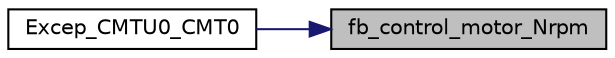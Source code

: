 digraph "fb_control_motor_Nrpm"
{
 // LATEX_PDF_SIZE
  edge [fontname="Helvetica",fontsize="10",labelfontname="Helvetica",labelfontsize="10"];
  node [fontname="Helvetica",fontsize="10",shape=record];
  rankdir="RL";
  Node1 [label="fb_control_motor_Nrpm",height=0.2,width=0.4,color="black", fillcolor="grey75", style="filled", fontcolor="black",tooltip="左右モータの回転数フィードバッグ制御"];
  Node1 -> Node2 [dir="back",color="midnightblue",fontsize="10",style="solid",fontname="Helvetica"];
  Node2 [label="Excep_CMTU0_CMT0",height=0.2,width=0.4,color="black", fillcolor="white", style="filled",URL="$vect_8h.html#a2b89a30971acb255f7a9f58119659ee9",tooltip=" "];
}
